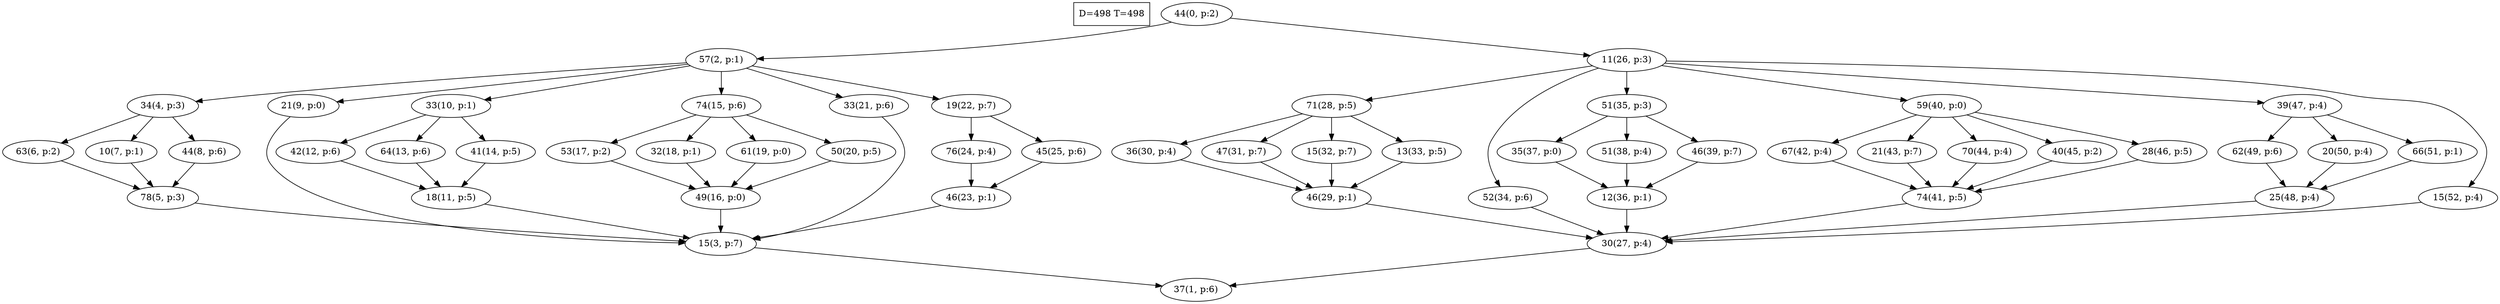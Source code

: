 digraph Task {
i [shape=box, label="D=498 T=498"]; 
0 [label="44(0, p:2)"];
1 [label="37(1, p:6)"];
2 [label="57(2, p:1)"];
3 [label="15(3, p:7)"];
4 [label="34(4, p:3)"];
5 [label="78(5, p:3)"];
6 [label="63(6, p:2)"];
7 [label="10(7, p:1)"];
8 [label="44(8, p:6)"];
9 [label="21(9, p:0)"];
10 [label="33(10, p:1)"];
11 [label="18(11, p:5)"];
12 [label="42(12, p:6)"];
13 [label="64(13, p:6)"];
14 [label="41(14, p:5)"];
15 [label="74(15, p:6)"];
16 [label="49(16, p:0)"];
17 [label="53(17, p:2)"];
18 [label="32(18, p:1)"];
19 [label="61(19, p:0)"];
20 [label="50(20, p:5)"];
21 [label="33(21, p:6)"];
22 [label="19(22, p:7)"];
23 [label="46(23, p:1)"];
24 [label="76(24, p:4)"];
25 [label="45(25, p:6)"];
26 [label="11(26, p:3)"];
27 [label="30(27, p:4)"];
28 [label="71(28, p:5)"];
29 [label="46(29, p:1)"];
30 [label="36(30, p:4)"];
31 [label="47(31, p:7)"];
32 [label="15(32, p:7)"];
33 [label="13(33, p:5)"];
34 [label="52(34, p:6)"];
35 [label="51(35, p:3)"];
36 [label="12(36, p:1)"];
37 [label="35(37, p:0)"];
38 [label="51(38, p:4)"];
39 [label="46(39, p:7)"];
40 [label="59(40, p:0)"];
41 [label="74(41, p:5)"];
42 [label="67(42, p:4)"];
43 [label="21(43, p:7)"];
44 [label="70(44, p:4)"];
45 [label="40(45, p:2)"];
46 [label="28(46, p:5)"];
47 [label="39(47, p:4)"];
48 [label="25(48, p:4)"];
49 [label="62(49, p:6)"];
50 [label="20(50, p:4)"];
51 [label="66(51, p:1)"];
52 [label="15(52, p:4)"];
0 -> 2;
0 -> 26;
2 -> 4;
2 -> 9;
2 -> 10;
2 -> 15;
2 -> 21;
2 -> 22;
3 -> 1;
4 -> 6;
4 -> 7;
4 -> 8;
5 -> 3;
6 -> 5;
7 -> 5;
8 -> 5;
9 -> 3;
10 -> 12;
10 -> 13;
10 -> 14;
11 -> 3;
12 -> 11;
13 -> 11;
14 -> 11;
15 -> 17;
15 -> 18;
15 -> 19;
15 -> 20;
16 -> 3;
17 -> 16;
18 -> 16;
19 -> 16;
20 -> 16;
21 -> 3;
22 -> 24;
22 -> 25;
23 -> 3;
24 -> 23;
25 -> 23;
26 -> 28;
26 -> 34;
26 -> 35;
26 -> 40;
26 -> 47;
26 -> 52;
27 -> 1;
28 -> 30;
28 -> 31;
28 -> 32;
28 -> 33;
29 -> 27;
30 -> 29;
31 -> 29;
32 -> 29;
33 -> 29;
34 -> 27;
35 -> 37;
35 -> 38;
35 -> 39;
36 -> 27;
37 -> 36;
38 -> 36;
39 -> 36;
40 -> 42;
40 -> 43;
40 -> 44;
40 -> 45;
40 -> 46;
41 -> 27;
42 -> 41;
43 -> 41;
44 -> 41;
45 -> 41;
46 -> 41;
47 -> 49;
47 -> 50;
47 -> 51;
48 -> 27;
49 -> 48;
50 -> 48;
51 -> 48;
52 -> 27;
}